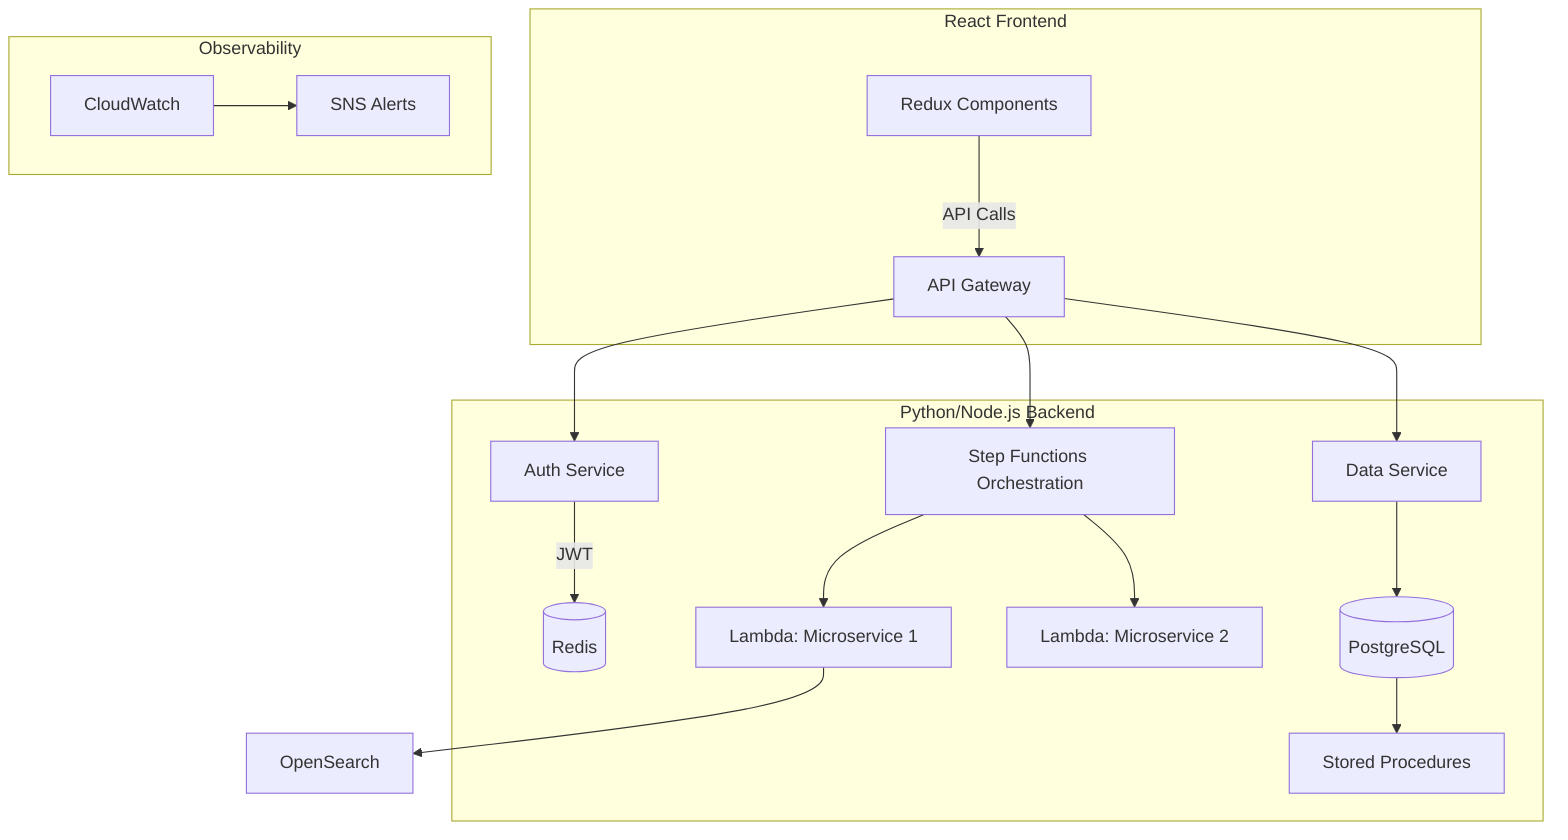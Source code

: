 flowchart TD
    subgraph Frontend["React Frontend"]
        UI["Redux Components"] -->|API Calls| APIGW
    end
    subgraph Backend["Python/Node.js Backend"]
        APIGW["API Gateway"] --> Auth["Auth Service"]
        APIGW --> StepFn["Step Functions Orchestration"]
        StepFn --> Lambda1["Lambda: Microservice 1"]
        StepFn --> Lambda2["Lambda: Microservice 2"]
        Auth -->|JWT| Cache[(Redis)]
        APIGW --> Data["Data Service"]
        Data --> DB[(PostgreSQL)]
        DB --> SP[Stored Procedures]
    end
    subgraph Monitoring["Observability"]
        CloudWatch --> SNS["SNS Alerts"]
    end
    Lambda1 --> OpenSearch["OpenSearch"]